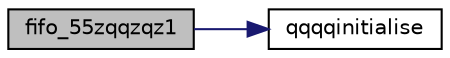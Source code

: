 digraph "fifo_55zqqzqz1"
{
  edge [fontname="Helvetica",fontsize="10",labelfontname="Helvetica",labelfontsize="10"];
  node [fontname="Helvetica",fontsize="10",shape=record];
  rankdir="LR";
  Node24 [label="fifo_55zqqzqz1",height=0.2,width=0.4,color="black", fillcolor="grey75", style="filled", fontcolor="black"];
  Node24 -> Node25 [color="midnightblue",fontsize="10",style="solid",fontname="Helvetica"];
  Node25 [label="qqqqinitialise",height=0.2,width=0.4,color="black", fillcolor="white", style="filled",URL="$inszt__fifo_8c.html#ab860f96a01c75c73f8c0cafc5ac84896"];
}
